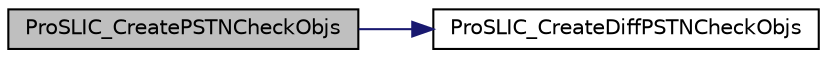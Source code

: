 digraph "ProSLIC_CreatePSTNCheckObjs"
{
  edge [fontname="Helvetica",fontsize="10",labelfontname="Helvetica",labelfontsize="10"];
  node [fontname="Helvetica",fontsize="10",shape=record];
  rankdir="LR";
  Node1 [label="ProSLIC_CreatePSTNCheckObjs",height=0.2,width=0.4,color="black", fillcolor="grey75", style="filled", fontcolor="black"];
  Node1 -> Node2 [color="midnightblue",fontsize="10",style="solid",fontname="Helvetica"];
  Node2 [label="ProSLIC_CreateDiffPSTNCheckObjs",height=0.2,width=0.4,color="black", fillcolor="white", style="filled",URL="$group___p_s_t_n___c_h_e_c_k.html#ga55ab07fe3964924c12466785ca191161",tooltip="Allocates memory for a differential PSTN check object. One channel object is needed per ProSLIC chann..."];
}

